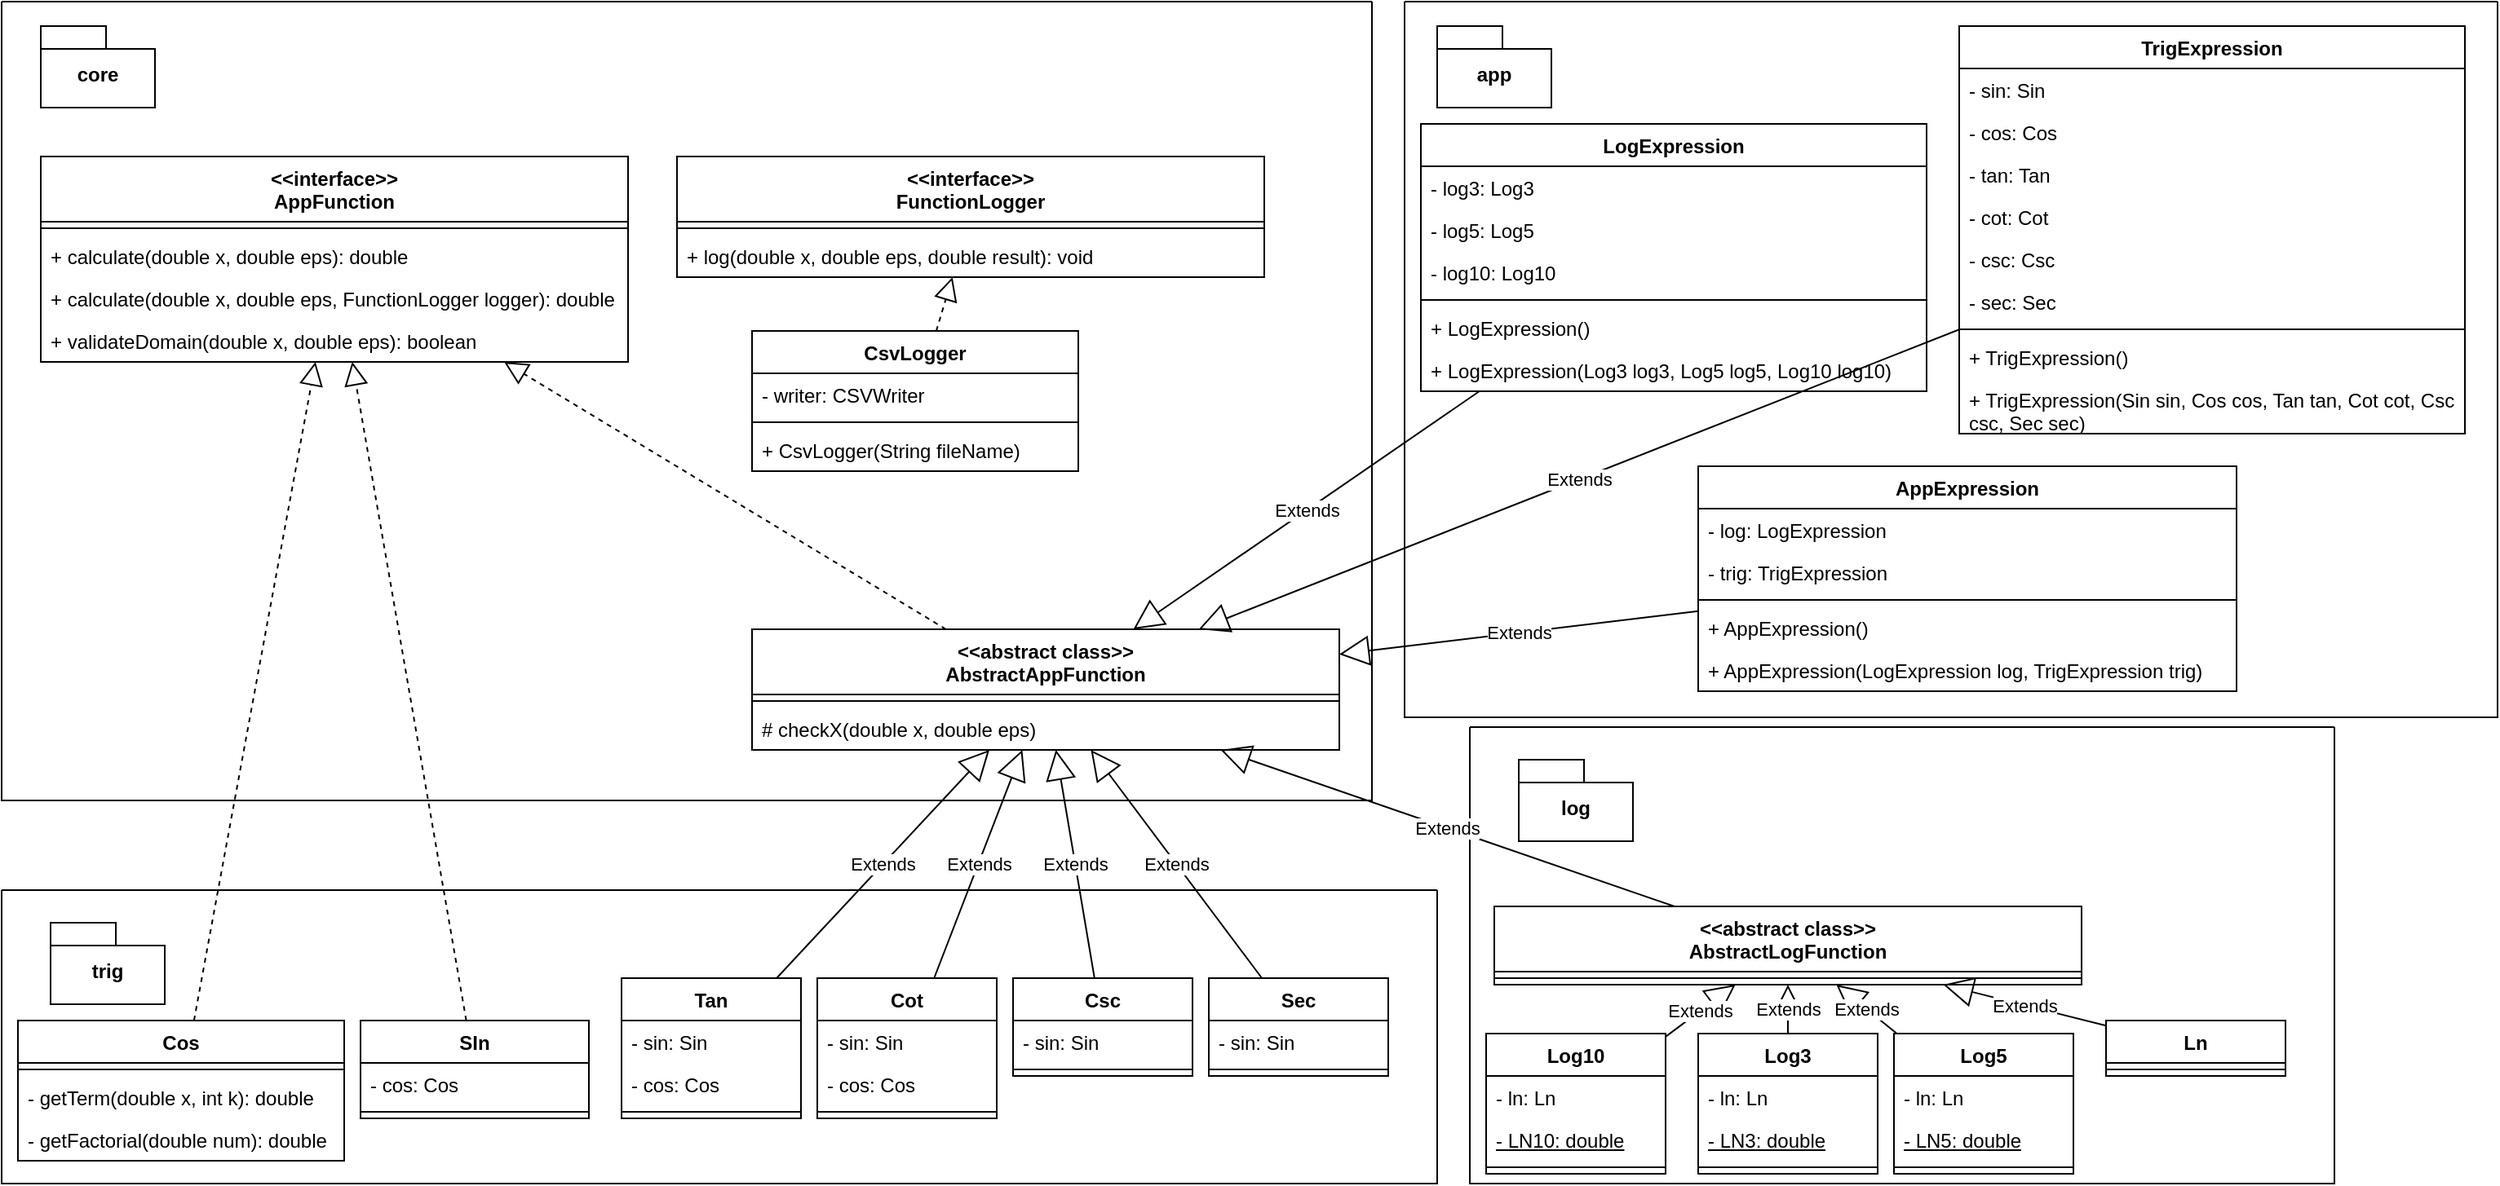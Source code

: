 <mxfile version="22.0.2" type="device">
  <diagram id="C5RBs43oDa-KdzZeNtuy" name="Page-1">
    <mxGraphModel dx="1426" dy="852" grid="1" gridSize="10" guides="1" tooltips="1" connect="1" arrows="1" fold="1" page="1" pageScale="1" pageWidth="827" pageHeight="1169" math="0" shadow="0">
      <root>
        <mxCell id="WIyWlLk6GJQsqaUBKTNV-0" />
        <mxCell id="WIyWlLk6GJQsqaUBKTNV-1" parent="WIyWlLk6GJQsqaUBKTNV-0" />
        <mxCell id="UaoHKooWhHkMl0hKJEV8-1" value="" style="swimlane;startSize=0;" vertex="1" parent="WIyWlLk6GJQsqaUBKTNV-1">
          <mxGeometry y="95" width="840" height="490" as="geometry" />
        </mxCell>
        <mxCell id="UaoHKooWhHkMl0hKJEV8-2" value="&amp;lt;&amp;lt;interface&amp;gt;&amp;gt;&lt;br&gt;AppFunction" style="swimlane;fontStyle=1;align=center;verticalAlign=top;childLayout=stackLayout;horizontal=1;startSize=40;horizontalStack=0;resizeParent=1;resizeParentMax=0;resizeLast=0;collapsible=1;marginBottom=0;whiteSpace=wrap;html=1;" vertex="1" parent="UaoHKooWhHkMl0hKJEV8-1">
          <mxGeometry x="24" y="95" width="360" height="126" as="geometry" />
        </mxCell>
        <mxCell id="UaoHKooWhHkMl0hKJEV8-4" value="" style="line;strokeWidth=1;fillColor=none;align=left;verticalAlign=middle;spacingTop=-1;spacingLeft=3;spacingRight=3;rotatable=0;labelPosition=right;points=[];portConstraint=eastwest;strokeColor=inherit;" vertex="1" parent="UaoHKooWhHkMl0hKJEV8-2">
          <mxGeometry y="40" width="360" height="8" as="geometry" />
        </mxCell>
        <mxCell id="UaoHKooWhHkMl0hKJEV8-5" value="+ calculate(double x, double eps): double" style="text;strokeColor=none;fillColor=none;align=left;verticalAlign=top;spacingLeft=4;spacingRight=4;overflow=hidden;rotatable=0;points=[[0,0.5],[1,0.5]];portConstraint=eastwest;whiteSpace=wrap;html=1;" vertex="1" parent="UaoHKooWhHkMl0hKJEV8-2">
          <mxGeometry y="48" width="360" height="26" as="geometry" />
        </mxCell>
        <mxCell id="UaoHKooWhHkMl0hKJEV8-8" value="+ calculate(double x, double eps, FunctionLogger logger): double" style="text;strokeColor=none;fillColor=none;align=left;verticalAlign=top;spacingLeft=4;spacingRight=4;overflow=hidden;rotatable=0;points=[[0,0.5],[1,0.5]];portConstraint=eastwest;whiteSpace=wrap;html=1;" vertex="1" parent="UaoHKooWhHkMl0hKJEV8-2">
          <mxGeometry y="74" width="360" height="26" as="geometry" />
        </mxCell>
        <mxCell id="UaoHKooWhHkMl0hKJEV8-7" value="+ validateDomain(double x, double eps): boolean" style="text;strokeColor=none;fillColor=none;align=left;verticalAlign=top;spacingLeft=4;spacingRight=4;overflow=hidden;rotatable=0;points=[[0,0.5],[1,0.5]];portConstraint=eastwest;whiteSpace=wrap;html=1;" vertex="1" parent="UaoHKooWhHkMl0hKJEV8-2">
          <mxGeometry y="100" width="360" height="26" as="geometry" />
        </mxCell>
        <mxCell id="UaoHKooWhHkMl0hKJEV8-19" value="&amp;lt;&amp;lt;interface&amp;gt;&amp;gt;&lt;br&gt;FunctionLogger" style="swimlane;fontStyle=1;align=center;verticalAlign=top;childLayout=stackLayout;horizontal=1;startSize=40;horizontalStack=0;resizeParent=1;resizeParentMax=0;resizeLast=0;collapsible=1;marginBottom=0;whiteSpace=wrap;html=1;" vertex="1" parent="UaoHKooWhHkMl0hKJEV8-1">
          <mxGeometry x="414" y="95" width="360" height="74" as="geometry" />
        </mxCell>
        <mxCell id="UaoHKooWhHkMl0hKJEV8-20" value="" style="line;strokeWidth=1;fillColor=none;align=left;verticalAlign=middle;spacingTop=-1;spacingLeft=3;spacingRight=3;rotatable=0;labelPosition=right;points=[];portConstraint=eastwest;strokeColor=inherit;" vertex="1" parent="UaoHKooWhHkMl0hKJEV8-19">
          <mxGeometry y="40" width="360" height="8" as="geometry" />
        </mxCell>
        <mxCell id="UaoHKooWhHkMl0hKJEV8-21" value="+ log(double x, double eps, double result): void" style="text;strokeColor=none;fillColor=none;align=left;verticalAlign=top;spacingLeft=4;spacingRight=4;overflow=hidden;rotatable=0;points=[[0,0.5],[1,0.5]];portConstraint=eastwest;whiteSpace=wrap;html=1;" vertex="1" parent="UaoHKooWhHkMl0hKJEV8-19">
          <mxGeometry y="48" width="360" height="26" as="geometry" />
        </mxCell>
        <mxCell id="UaoHKooWhHkMl0hKJEV8-24" value="CsvLogger" style="swimlane;fontStyle=1;align=center;verticalAlign=top;childLayout=stackLayout;horizontal=1;startSize=26;horizontalStack=0;resizeParent=1;resizeParentMax=0;resizeLast=0;collapsible=1;marginBottom=0;whiteSpace=wrap;html=1;" vertex="1" parent="UaoHKooWhHkMl0hKJEV8-1">
          <mxGeometry x="460" y="202" width="200" height="86" as="geometry" />
        </mxCell>
        <mxCell id="UaoHKooWhHkMl0hKJEV8-25" value="- writer: CSVWriter" style="text;strokeColor=none;fillColor=none;align=left;verticalAlign=top;spacingLeft=4;spacingRight=4;overflow=hidden;rotatable=0;points=[[0,0.5],[1,0.5]];portConstraint=eastwest;whiteSpace=wrap;html=1;" vertex="1" parent="UaoHKooWhHkMl0hKJEV8-24">
          <mxGeometry y="26" width="200" height="26" as="geometry" />
        </mxCell>
        <mxCell id="UaoHKooWhHkMl0hKJEV8-26" value="" style="line;strokeWidth=1;fillColor=none;align=left;verticalAlign=middle;spacingTop=-1;spacingLeft=3;spacingRight=3;rotatable=0;labelPosition=right;points=[];portConstraint=eastwest;strokeColor=inherit;" vertex="1" parent="UaoHKooWhHkMl0hKJEV8-24">
          <mxGeometry y="52" width="200" height="8" as="geometry" />
        </mxCell>
        <mxCell id="UaoHKooWhHkMl0hKJEV8-27" value="+ CsvLogger(String fileName)" style="text;strokeColor=none;fillColor=none;align=left;verticalAlign=top;spacingLeft=4;spacingRight=4;overflow=hidden;rotatable=0;points=[[0,0.5],[1,0.5]];portConstraint=eastwest;whiteSpace=wrap;html=1;" vertex="1" parent="UaoHKooWhHkMl0hKJEV8-24">
          <mxGeometry y="60" width="200" height="26" as="geometry" />
        </mxCell>
        <mxCell id="UaoHKooWhHkMl0hKJEV8-28" value="" style="endArrow=block;dashed=1;endFill=0;endSize=12;html=1;rounded=0;" edge="1" parent="UaoHKooWhHkMl0hKJEV8-1" source="UaoHKooWhHkMl0hKJEV8-24" target="UaoHKooWhHkMl0hKJEV8-19">
          <mxGeometry width="160" relative="1" as="geometry">
            <mxPoint x="320" y="290" as="sourcePoint" />
            <mxPoint x="480" y="290" as="targetPoint" />
          </mxGeometry>
        </mxCell>
        <mxCell id="UaoHKooWhHkMl0hKJEV8-29" value="&amp;lt;&amp;lt;abstract class&amp;gt;&amp;gt;&lt;br&gt;AbstractAppFunction" style="swimlane;fontStyle=1;align=center;verticalAlign=top;childLayout=stackLayout;horizontal=1;startSize=40;horizontalStack=0;resizeParent=1;resizeParentMax=0;resizeLast=0;collapsible=1;marginBottom=0;whiteSpace=wrap;html=1;" vertex="1" parent="UaoHKooWhHkMl0hKJEV8-1">
          <mxGeometry x="460" y="385" width="360" height="74" as="geometry" />
        </mxCell>
        <mxCell id="UaoHKooWhHkMl0hKJEV8-30" value="" style="line;strokeWidth=1;fillColor=none;align=left;verticalAlign=middle;spacingTop=-1;spacingLeft=3;spacingRight=3;rotatable=0;labelPosition=right;points=[];portConstraint=eastwest;strokeColor=inherit;" vertex="1" parent="UaoHKooWhHkMl0hKJEV8-29">
          <mxGeometry y="40" width="360" height="8" as="geometry" />
        </mxCell>
        <mxCell id="UaoHKooWhHkMl0hKJEV8-33" value="# checkX(double x, double eps)" style="text;strokeColor=none;fillColor=none;align=left;verticalAlign=top;spacingLeft=4;spacingRight=4;overflow=hidden;rotatable=0;points=[[0,0.5],[1,0.5]];portConstraint=eastwest;whiteSpace=wrap;html=1;" vertex="1" parent="UaoHKooWhHkMl0hKJEV8-29">
          <mxGeometry y="48" width="360" height="26" as="geometry" />
        </mxCell>
        <mxCell id="UaoHKooWhHkMl0hKJEV8-34" value="" style="endArrow=block;dashed=1;endFill=0;endSize=12;html=1;rounded=0;" edge="1" parent="UaoHKooWhHkMl0hKJEV8-1" source="UaoHKooWhHkMl0hKJEV8-29" target="UaoHKooWhHkMl0hKJEV8-2">
          <mxGeometry width="160" relative="1" as="geometry">
            <mxPoint x="320" y="290" as="sourcePoint" />
            <mxPoint x="480" y="290" as="targetPoint" />
          </mxGeometry>
        </mxCell>
        <mxCell id="UaoHKooWhHkMl0hKJEV8-35" value="core" style="shape=folder;fontStyle=1;spacingTop=10;tabWidth=40;tabHeight=14;tabPosition=left;html=1;whiteSpace=wrap;" vertex="1" parent="UaoHKooWhHkMl0hKJEV8-1">
          <mxGeometry x="24" y="15" width="70" height="50" as="geometry" />
        </mxCell>
        <mxCell id="UaoHKooWhHkMl0hKJEV8-36" value="" style="swimlane;startSize=0;" vertex="1" parent="WIyWlLk6GJQsqaUBKTNV-1">
          <mxGeometry y="640" width="880" height="180" as="geometry" />
        </mxCell>
        <mxCell id="UaoHKooWhHkMl0hKJEV8-37" value="trig" style="shape=folder;fontStyle=1;spacingTop=10;tabWidth=40;tabHeight=14;tabPosition=left;html=1;whiteSpace=wrap;" vertex="1" parent="UaoHKooWhHkMl0hKJEV8-36">
          <mxGeometry x="30" y="20" width="70" height="50" as="geometry" />
        </mxCell>
        <mxCell id="UaoHKooWhHkMl0hKJEV8-38" value="Cos" style="swimlane;fontStyle=1;align=center;verticalAlign=top;childLayout=stackLayout;horizontal=1;startSize=26;horizontalStack=0;resizeParent=1;resizeParentMax=0;resizeLast=0;collapsible=1;marginBottom=0;whiteSpace=wrap;html=1;" vertex="1" parent="UaoHKooWhHkMl0hKJEV8-36">
          <mxGeometry x="10" y="80" width="200" height="86" as="geometry" />
        </mxCell>
        <mxCell id="UaoHKooWhHkMl0hKJEV8-40" value="" style="line;strokeWidth=1;fillColor=none;align=left;verticalAlign=middle;spacingTop=-1;spacingLeft=3;spacingRight=3;rotatable=0;labelPosition=right;points=[];portConstraint=eastwest;strokeColor=inherit;" vertex="1" parent="UaoHKooWhHkMl0hKJEV8-38">
          <mxGeometry y="26" width="200" height="8" as="geometry" />
        </mxCell>
        <mxCell id="UaoHKooWhHkMl0hKJEV8-41" value="- getTerm(double x, int k): double" style="text;strokeColor=none;fillColor=none;align=left;verticalAlign=top;spacingLeft=4;spacingRight=4;overflow=hidden;rotatable=0;points=[[0,0.5],[1,0.5]];portConstraint=eastwest;whiteSpace=wrap;html=1;" vertex="1" parent="UaoHKooWhHkMl0hKJEV8-38">
          <mxGeometry y="34" width="200" height="26" as="geometry" />
        </mxCell>
        <mxCell id="UaoHKooWhHkMl0hKJEV8-42" value="- getFactorial(double num): double" style="text;strokeColor=none;fillColor=none;align=left;verticalAlign=top;spacingLeft=4;spacingRight=4;overflow=hidden;rotatable=0;points=[[0,0.5],[1,0.5]];portConstraint=eastwest;whiteSpace=wrap;html=1;" vertex="1" parent="UaoHKooWhHkMl0hKJEV8-38">
          <mxGeometry y="60" width="200" height="26" as="geometry" />
        </mxCell>
        <mxCell id="UaoHKooWhHkMl0hKJEV8-44" value="SIn" style="swimlane;fontStyle=1;align=center;verticalAlign=top;childLayout=stackLayout;horizontal=1;startSize=26;horizontalStack=0;resizeParent=1;resizeParentMax=0;resizeLast=0;collapsible=1;marginBottom=0;whiteSpace=wrap;html=1;" vertex="1" parent="UaoHKooWhHkMl0hKJEV8-36">
          <mxGeometry x="220" y="80" width="140" height="60" as="geometry" />
        </mxCell>
        <mxCell id="UaoHKooWhHkMl0hKJEV8-48" value="- cos: Cos" style="text;strokeColor=none;fillColor=none;align=left;verticalAlign=top;spacingLeft=4;spacingRight=4;overflow=hidden;rotatable=0;points=[[0,0.5],[1,0.5]];portConstraint=eastwest;whiteSpace=wrap;html=1;" vertex="1" parent="UaoHKooWhHkMl0hKJEV8-44">
          <mxGeometry y="26" width="140" height="26" as="geometry" />
        </mxCell>
        <mxCell id="UaoHKooWhHkMl0hKJEV8-45" value="" style="line;strokeWidth=1;fillColor=none;align=left;verticalAlign=middle;spacingTop=-1;spacingLeft=3;spacingRight=3;rotatable=0;labelPosition=right;points=[];portConstraint=eastwest;strokeColor=inherit;" vertex="1" parent="UaoHKooWhHkMl0hKJEV8-44">
          <mxGeometry y="52" width="140" height="8" as="geometry" />
        </mxCell>
        <mxCell id="UaoHKooWhHkMl0hKJEV8-50" value="Tan" style="swimlane;fontStyle=1;align=center;verticalAlign=top;childLayout=stackLayout;horizontal=1;startSize=26;horizontalStack=0;resizeParent=1;resizeParentMax=0;resizeLast=0;collapsible=1;marginBottom=0;whiteSpace=wrap;html=1;" vertex="1" parent="UaoHKooWhHkMl0hKJEV8-36">
          <mxGeometry x="380" y="54" width="110" height="86" as="geometry" />
        </mxCell>
        <mxCell id="UaoHKooWhHkMl0hKJEV8-51" value="- sin: Sin" style="text;strokeColor=none;fillColor=none;align=left;verticalAlign=top;spacingLeft=4;spacingRight=4;overflow=hidden;rotatable=0;points=[[0,0.5],[1,0.5]];portConstraint=eastwest;whiteSpace=wrap;html=1;" vertex="1" parent="UaoHKooWhHkMl0hKJEV8-50">
          <mxGeometry y="26" width="110" height="26" as="geometry" />
        </mxCell>
        <mxCell id="UaoHKooWhHkMl0hKJEV8-54" value="- cos: Cos" style="text;strokeColor=none;fillColor=none;align=left;verticalAlign=top;spacingLeft=4;spacingRight=4;overflow=hidden;rotatable=0;points=[[0,0.5],[1,0.5]];portConstraint=eastwest;whiteSpace=wrap;html=1;" vertex="1" parent="UaoHKooWhHkMl0hKJEV8-50">
          <mxGeometry y="52" width="110" height="26" as="geometry" />
        </mxCell>
        <mxCell id="UaoHKooWhHkMl0hKJEV8-52" value="" style="line;strokeWidth=1;fillColor=none;align=left;verticalAlign=middle;spacingTop=-1;spacingLeft=3;spacingRight=3;rotatable=0;labelPosition=right;points=[];portConstraint=eastwest;strokeColor=inherit;" vertex="1" parent="UaoHKooWhHkMl0hKJEV8-50">
          <mxGeometry y="78" width="110" height="8" as="geometry" />
        </mxCell>
        <mxCell id="UaoHKooWhHkMl0hKJEV8-60" value="Cot" style="swimlane;fontStyle=1;align=center;verticalAlign=top;childLayout=stackLayout;horizontal=1;startSize=26;horizontalStack=0;resizeParent=1;resizeParentMax=0;resizeLast=0;collapsible=1;marginBottom=0;whiteSpace=wrap;html=1;" vertex="1" parent="UaoHKooWhHkMl0hKJEV8-36">
          <mxGeometry x="500" y="54" width="110" height="86" as="geometry" />
        </mxCell>
        <mxCell id="UaoHKooWhHkMl0hKJEV8-61" value="- sin: Sin" style="text;strokeColor=none;fillColor=none;align=left;verticalAlign=top;spacingLeft=4;spacingRight=4;overflow=hidden;rotatable=0;points=[[0,0.5],[1,0.5]];portConstraint=eastwest;whiteSpace=wrap;html=1;" vertex="1" parent="UaoHKooWhHkMl0hKJEV8-60">
          <mxGeometry y="26" width="110" height="26" as="geometry" />
        </mxCell>
        <mxCell id="UaoHKooWhHkMl0hKJEV8-62" value="- cos: Cos" style="text;strokeColor=none;fillColor=none;align=left;verticalAlign=top;spacingLeft=4;spacingRight=4;overflow=hidden;rotatable=0;points=[[0,0.5],[1,0.5]];portConstraint=eastwest;whiteSpace=wrap;html=1;" vertex="1" parent="UaoHKooWhHkMl0hKJEV8-60">
          <mxGeometry y="52" width="110" height="26" as="geometry" />
        </mxCell>
        <mxCell id="UaoHKooWhHkMl0hKJEV8-63" value="" style="line;strokeWidth=1;fillColor=none;align=left;verticalAlign=middle;spacingTop=-1;spacingLeft=3;spacingRight=3;rotatable=0;labelPosition=right;points=[];portConstraint=eastwest;strokeColor=inherit;" vertex="1" parent="UaoHKooWhHkMl0hKJEV8-60">
          <mxGeometry y="78" width="110" height="8" as="geometry" />
        </mxCell>
        <mxCell id="UaoHKooWhHkMl0hKJEV8-66" value="Csc" style="swimlane;fontStyle=1;align=center;verticalAlign=top;childLayout=stackLayout;horizontal=1;startSize=26;horizontalStack=0;resizeParent=1;resizeParentMax=0;resizeLast=0;collapsible=1;marginBottom=0;whiteSpace=wrap;html=1;" vertex="1" parent="UaoHKooWhHkMl0hKJEV8-36">
          <mxGeometry x="620" y="54" width="110" height="60" as="geometry" />
        </mxCell>
        <mxCell id="UaoHKooWhHkMl0hKJEV8-67" value="- sin: Sin" style="text;strokeColor=none;fillColor=none;align=left;verticalAlign=top;spacingLeft=4;spacingRight=4;overflow=hidden;rotatable=0;points=[[0,0.5],[1,0.5]];portConstraint=eastwest;whiteSpace=wrap;html=1;" vertex="1" parent="UaoHKooWhHkMl0hKJEV8-66">
          <mxGeometry y="26" width="110" height="26" as="geometry" />
        </mxCell>
        <mxCell id="UaoHKooWhHkMl0hKJEV8-69" value="" style="line;strokeWidth=1;fillColor=none;align=left;verticalAlign=middle;spacingTop=-1;spacingLeft=3;spacingRight=3;rotatable=0;labelPosition=right;points=[];portConstraint=eastwest;strokeColor=inherit;" vertex="1" parent="UaoHKooWhHkMl0hKJEV8-66">
          <mxGeometry y="52" width="110" height="8" as="geometry" />
        </mxCell>
        <mxCell id="UaoHKooWhHkMl0hKJEV8-70" value="Sec" style="swimlane;fontStyle=1;align=center;verticalAlign=top;childLayout=stackLayout;horizontal=1;startSize=26;horizontalStack=0;resizeParent=1;resizeParentMax=0;resizeLast=0;collapsible=1;marginBottom=0;whiteSpace=wrap;html=1;" vertex="1" parent="UaoHKooWhHkMl0hKJEV8-36">
          <mxGeometry x="740" y="54" width="110" height="60" as="geometry" />
        </mxCell>
        <mxCell id="UaoHKooWhHkMl0hKJEV8-71" value="- sin: Sin" style="text;strokeColor=none;fillColor=none;align=left;verticalAlign=top;spacingLeft=4;spacingRight=4;overflow=hidden;rotatable=0;points=[[0,0.5],[1,0.5]];portConstraint=eastwest;whiteSpace=wrap;html=1;" vertex="1" parent="UaoHKooWhHkMl0hKJEV8-70">
          <mxGeometry y="26" width="110" height="26" as="geometry" />
        </mxCell>
        <mxCell id="UaoHKooWhHkMl0hKJEV8-72" value="" style="line;strokeWidth=1;fillColor=none;align=left;verticalAlign=middle;spacingTop=-1;spacingLeft=3;spacingRight=3;rotatable=0;labelPosition=right;points=[];portConstraint=eastwest;strokeColor=inherit;" vertex="1" parent="UaoHKooWhHkMl0hKJEV8-70">
          <mxGeometry y="52" width="110" height="8" as="geometry" />
        </mxCell>
        <mxCell id="UaoHKooWhHkMl0hKJEV8-43" value="" style="endArrow=block;dashed=1;endFill=0;endSize=12;html=1;rounded=0;" edge="1" parent="WIyWlLk6GJQsqaUBKTNV-1" source="UaoHKooWhHkMl0hKJEV8-38" target="UaoHKooWhHkMl0hKJEV8-2">
          <mxGeometry width="160" relative="1" as="geometry">
            <mxPoint x="310" y="560" as="sourcePoint" />
            <mxPoint x="470" y="560" as="targetPoint" />
          </mxGeometry>
        </mxCell>
        <mxCell id="UaoHKooWhHkMl0hKJEV8-49" value="" style="endArrow=block;dashed=1;endFill=0;endSize=12;html=1;rounded=0;" edge="1" parent="WIyWlLk6GJQsqaUBKTNV-1" source="UaoHKooWhHkMl0hKJEV8-44" target="UaoHKooWhHkMl0hKJEV8-2">
          <mxGeometry width="160" relative="1" as="geometry">
            <mxPoint x="214" y="730" as="sourcePoint" />
            <mxPoint x="214" y="326" as="targetPoint" />
          </mxGeometry>
        </mxCell>
        <mxCell id="UaoHKooWhHkMl0hKJEV8-55" value="Extends" style="endArrow=block;endSize=16;endFill=0;html=1;rounded=0;" edge="1" parent="WIyWlLk6GJQsqaUBKTNV-1" source="UaoHKooWhHkMl0hKJEV8-50" target="UaoHKooWhHkMl0hKJEV8-29">
          <mxGeometry width="160" relative="1" as="geometry">
            <mxPoint x="310" y="560" as="sourcePoint" />
            <mxPoint x="470" y="560" as="targetPoint" />
          </mxGeometry>
        </mxCell>
        <mxCell id="UaoHKooWhHkMl0hKJEV8-64" value="Extends" style="endArrow=block;endSize=16;endFill=0;html=1;rounded=0;" edge="1" parent="WIyWlLk6GJQsqaUBKTNV-1" source="UaoHKooWhHkMl0hKJEV8-60" target="UaoHKooWhHkMl0hKJEV8-29">
          <mxGeometry width="160" relative="1" as="geometry">
            <mxPoint x="473" y="704" as="sourcePoint" />
            <mxPoint x="579" y="544" as="targetPoint" />
          </mxGeometry>
        </mxCell>
        <mxCell id="UaoHKooWhHkMl0hKJEV8-73" value="Extends" style="endArrow=block;endSize=16;endFill=0;html=1;rounded=0;" edge="1" parent="WIyWlLk6GJQsqaUBKTNV-1" source="UaoHKooWhHkMl0hKJEV8-66" target="UaoHKooWhHkMl0hKJEV8-29">
          <mxGeometry width="160" relative="1" as="geometry">
            <mxPoint x="572" y="704" as="sourcePoint" />
            <mxPoint x="598" y="544" as="targetPoint" />
          </mxGeometry>
        </mxCell>
        <mxCell id="UaoHKooWhHkMl0hKJEV8-74" value="Extends" style="endArrow=block;endSize=16;endFill=0;html=1;rounded=0;" edge="1" parent="WIyWlLk6GJQsqaUBKTNV-1" source="UaoHKooWhHkMl0hKJEV8-70" target="UaoHKooWhHkMl0hKJEV8-29">
          <mxGeometry width="160" relative="1" as="geometry">
            <mxPoint x="582" y="714" as="sourcePoint" />
            <mxPoint x="608" y="554" as="targetPoint" />
          </mxGeometry>
        </mxCell>
        <mxCell id="UaoHKooWhHkMl0hKJEV8-75" value="" style="swimlane;startSize=0;" vertex="1" parent="WIyWlLk6GJQsqaUBKTNV-1">
          <mxGeometry x="900" y="540" width="530" height="280" as="geometry" />
        </mxCell>
        <mxCell id="UaoHKooWhHkMl0hKJEV8-76" value="log" style="shape=folder;fontStyle=1;spacingTop=10;tabWidth=40;tabHeight=14;tabPosition=left;html=1;whiteSpace=wrap;" vertex="1" parent="UaoHKooWhHkMl0hKJEV8-75">
          <mxGeometry x="30" y="20" width="70" height="50" as="geometry" />
        </mxCell>
        <mxCell id="UaoHKooWhHkMl0hKJEV8-77" value="&amp;lt;&amp;lt;abstract class&amp;gt;&amp;gt;&lt;br&gt;AbstractLogFunction" style="swimlane;fontStyle=1;align=center;verticalAlign=top;childLayout=stackLayout;horizontal=1;startSize=40;horizontalStack=0;resizeParent=1;resizeParentMax=0;resizeLast=0;collapsible=1;marginBottom=0;whiteSpace=wrap;html=1;" vertex="1" parent="UaoHKooWhHkMl0hKJEV8-75">
          <mxGeometry x="15" y="110" width="360" height="48" as="geometry" />
        </mxCell>
        <mxCell id="UaoHKooWhHkMl0hKJEV8-78" value="" style="line;strokeWidth=1;fillColor=none;align=left;verticalAlign=middle;spacingTop=-1;spacingLeft=3;spacingRight=3;rotatable=0;labelPosition=right;points=[];portConstraint=eastwest;strokeColor=inherit;" vertex="1" parent="UaoHKooWhHkMl0hKJEV8-77">
          <mxGeometry y="40" width="360" height="8" as="geometry" />
        </mxCell>
        <mxCell id="UaoHKooWhHkMl0hKJEV8-81" value="Ln" style="swimlane;fontStyle=1;align=center;verticalAlign=top;childLayout=stackLayout;horizontal=1;startSize=26;horizontalStack=0;resizeParent=1;resizeParentMax=0;resizeLast=0;collapsible=1;marginBottom=0;whiteSpace=wrap;html=1;" vertex="1" parent="UaoHKooWhHkMl0hKJEV8-75">
          <mxGeometry x="390" y="180" width="110" height="34" as="geometry" />
        </mxCell>
        <mxCell id="UaoHKooWhHkMl0hKJEV8-83" value="" style="line;strokeWidth=1;fillColor=none;align=left;verticalAlign=middle;spacingTop=-1;spacingLeft=3;spacingRight=3;rotatable=0;labelPosition=right;points=[];portConstraint=eastwest;strokeColor=inherit;" vertex="1" parent="UaoHKooWhHkMl0hKJEV8-81">
          <mxGeometry y="26" width="110" height="8" as="geometry" />
        </mxCell>
        <mxCell id="UaoHKooWhHkMl0hKJEV8-84" value="Extends" style="endArrow=block;endSize=16;endFill=0;html=1;rounded=0;" edge="1" parent="UaoHKooWhHkMl0hKJEV8-75" source="UaoHKooWhHkMl0hKJEV8-81" target="UaoHKooWhHkMl0hKJEV8-77">
          <mxGeometry width="160" relative="1" as="geometry">
            <mxPoint x="30" y="108" as="sourcePoint" />
            <mxPoint x="-126" y="103" as="targetPoint" />
          </mxGeometry>
        </mxCell>
        <mxCell id="UaoHKooWhHkMl0hKJEV8-85" value="Log10" style="swimlane;fontStyle=1;align=center;verticalAlign=top;childLayout=stackLayout;horizontal=1;startSize=26;horizontalStack=0;resizeParent=1;resizeParentMax=0;resizeLast=0;collapsible=1;marginBottom=0;whiteSpace=wrap;html=1;" vertex="1" parent="UaoHKooWhHkMl0hKJEV8-75">
          <mxGeometry x="10" y="188" width="110" height="86" as="geometry" />
        </mxCell>
        <mxCell id="UaoHKooWhHkMl0hKJEV8-87" value="- ln: Ln" style="text;strokeColor=none;fillColor=none;align=left;verticalAlign=top;spacingLeft=4;spacingRight=4;overflow=hidden;rotatable=0;points=[[0,0.5],[1,0.5]];portConstraint=eastwest;whiteSpace=wrap;html=1;" vertex="1" parent="UaoHKooWhHkMl0hKJEV8-85">
          <mxGeometry y="26" width="110" height="26" as="geometry" />
        </mxCell>
        <mxCell id="UaoHKooWhHkMl0hKJEV8-88" value="&lt;u&gt;- LN10: double&lt;/u&gt;" style="text;strokeColor=none;fillColor=none;align=left;verticalAlign=top;spacingLeft=4;spacingRight=4;overflow=hidden;rotatable=0;points=[[0,0.5],[1,0.5]];portConstraint=eastwest;whiteSpace=wrap;html=1;" vertex="1" parent="UaoHKooWhHkMl0hKJEV8-85">
          <mxGeometry y="52" width="110" height="26" as="geometry" />
        </mxCell>
        <mxCell id="UaoHKooWhHkMl0hKJEV8-86" value="" style="line;strokeWidth=1;fillColor=none;align=left;verticalAlign=middle;spacingTop=-1;spacingLeft=3;spacingRight=3;rotatable=0;labelPosition=right;points=[];portConstraint=eastwest;strokeColor=inherit;" vertex="1" parent="UaoHKooWhHkMl0hKJEV8-85">
          <mxGeometry y="78" width="110" height="8" as="geometry" />
        </mxCell>
        <mxCell id="UaoHKooWhHkMl0hKJEV8-89" value="Extends" style="endArrow=block;endSize=16;endFill=0;html=1;rounded=0;" edge="1" parent="UaoHKooWhHkMl0hKJEV8-75" source="UaoHKooWhHkMl0hKJEV8-85" target="UaoHKooWhHkMl0hKJEV8-77">
          <mxGeometry width="160" relative="1" as="geometry">
            <mxPoint x="106" y="198" as="sourcePoint" />
            <mxPoint x="180" y="138" as="targetPoint" />
          </mxGeometry>
        </mxCell>
        <mxCell id="UaoHKooWhHkMl0hKJEV8-90" value="Log3" style="swimlane;fontStyle=1;align=center;verticalAlign=top;childLayout=stackLayout;horizontal=1;startSize=26;horizontalStack=0;resizeParent=1;resizeParentMax=0;resizeLast=0;collapsible=1;marginBottom=0;whiteSpace=wrap;html=1;" vertex="1" parent="UaoHKooWhHkMl0hKJEV8-75">
          <mxGeometry x="140" y="188" width="110" height="86" as="geometry" />
        </mxCell>
        <mxCell id="UaoHKooWhHkMl0hKJEV8-91" value="- ln: Ln" style="text;strokeColor=none;fillColor=none;align=left;verticalAlign=top;spacingLeft=4;spacingRight=4;overflow=hidden;rotatable=0;points=[[0,0.5],[1,0.5]];portConstraint=eastwest;whiteSpace=wrap;html=1;" vertex="1" parent="UaoHKooWhHkMl0hKJEV8-90">
          <mxGeometry y="26" width="110" height="26" as="geometry" />
        </mxCell>
        <mxCell id="UaoHKooWhHkMl0hKJEV8-92" value="&lt;u&gt;- LN3: double&lt;/u&gt;" style="text;strokeColor=none;fillColor=none;align=left;verticalAlign=top;spacingLeft=4;spacingRight=4;overflow=hidden;rotatable=0;points=[[0,0.5],[1,0.5]];portConstraint=eastwest;whiteSpace=wrap;html=1;" vertex="1" parent="UaoHKooWhHkMl0hKJEV8-90">
          <mxGeometry y="52" width="110" height="26" as="geometry" />
        </mxCell>
        <mxCell id="UaoHKooWhHkMl0hKJEV8-93" value="" style="line;strokeWidth=1;fillColor=none;align=left;verticalAlign=middle;spacingTop=-1;spacingLeft=3;spacingRight=3;rotatable=0;labelPosition=right;points=[];portConstraint=eastwest;strokeColor=inherit;" vertex="1" parent="UaoHKooWhHkMl0hKJEV8-90">
          <mxGeometry y="78" width="110" height="8" as="geometry" />
        </mxCell>
        <mxCell id="UaoHKooWhHkMl0hKJEV8-94" value="Extends" style="endArrow=block;endSize=16;endFill=0;html=1;rounded=0;" edge="1" parent="UaoHKooWhHkMl0hKJEV8-75" source="UaoHKooWhHkMl0hKJEV8-90" target="UaoHKooWhHkMl0hKJEV8-77">
          <mxGeometry width="160" relative="1" as="geometry">
            <mxPoint x="236" y="198" as="sourcePoint" />
            <mxPoint x="333" y="128" as="targetPoint" />
          </mxGeometry>
        </mxCell>
        <mxCell id="UaoHKooWhHkMl0hKJEV8-95" value="Log5" style="swimlane;fontStyle=1;align=center;verticalAlign=top;childLayout=stackLayout;horizontal=1;startSize=26;horizontalStack=0;resizeParent=1;resizeParentMax=0;resizeLast=0;collapsible=1;marginBottom=0;whiteSpace=wrap;html=1;" vertex="1" parent="UaoHKooWhHkMl0hKJEV8-75">
          <mxGeometry x="260" y="188" width="110" height="86" as="geometry" />
        </mxCell>
        <mxCell id="UaoHKooWhHkMl0hKJEV8-96" value="- ln: Ln" style="text;strokeColor=none;fillColor=none;align=left;verticalAlign=top;spacingLeft=4;spacingRight=4;overflow=hidden;rotatable=0;points=[[0,0.5],[1,0.5]];portConstraint=eastwest;whiteSpace=wrap;html=1;" vertex="1" parent="UaoHKooWhHkMl0hKJEV8-95">
          <mxGeometry y="26" width="110" height="26" as="geometry" />
        </mxCell>
        <mxCell id="UaoHKooWhHkMl0hKJEV8-97" value="&lt;u&gt;- LN5: double&lt;/u&gt;" style="text;strokeColor=none;fillColor=none;align=left;verticalAlign=top;spacingLeft=4;spacingRight=4;overflow=hidden;rotatable=0;points=[[0,0.5],[1,0.5]];portConstraint=eastwest;whiteSpace=wrap;html=1;" vertex="1" parent="UaoHKooWhHkMl0hKJEV8-95">
          <mxGeometry y="52" width="110" height="26" as="geometry" />
        </mxCell>
        <mxCell id="UaoHKooWhHkMl0hKJEV8-98" value="" style="line;strokeWidth=1;fillColor=none;align=left;verticalAlign=middle;spacingTop=-1;spacingLeft=3;spacingRight=3;rotatable=0;labelPosition=right;points=[];portConstraint=eastwest;strokeColor=inherit;" vertex="1" parent="UaoHKooWhHkMl0hKJEV8-95">
          <mxGeometry y="78" width="110" height="8" as="geometry" />
        </mxCell>
        <mxCell id="UaoHKooWhHkMl0hKJEV8-99" value="Extends" style="endArrow=block;endSize=16;endFill=0;html=1;rounded=0;" edge="1" parent="UaoHKooWhHkMl0hKJEV8-75" source="UaoHKooWhHkMl0hKJEV8-95" target="UaoHKooWhHkMl0hKJEV8-77">
          <mxGeometry width="160" relative="1" as="geometry">
            <mxPoint x="356" y="198" as="sourcePoint" />
            <mxPoint x="453" y="128" as="targetPoint" />
          </mxGeometry>
        </mxCell>
        <mxCell id="UaoHKooWhHkMl0hKJEV8-80" value="Extends" style="endArrow=block;endSize=16;endFill=0;html=1;rounded=0;" edge="1" parent="WIyWlLk6GJQsqaUBKTNV-1" source="UaoHKooWhHkMl0hKJEV8-77" target="UaoHKooWhHkMl0hKJEV8-29">
          <mxGeometry width="160" relative="1" as="geometry">
            <mxPoint x="778" y="704" as="sourcePoint" />
            <mxPoint x="637" y="544" as="targetPoint" />
          </mxGeometry>
        </mxCell>
        <mxCell id="UaoHKooWhHkMl0hKJEV8-100" value="" style="swimlane;startSize=0;" vertex="1" parent="WIyWlLk6GJQsqaUBKTNV-1">
          <mxGeometry x="860" y="95" width="670" height="439" as="geometry" />
        </mxCell>
        <mxCell id="UaoHKooWhHkMl0hKJEV8-106" value="app" style="shape=folder;fontStyle=1;spacingTop=10;tabWidth=40;tabHeight=14;tabPosition=left;html=1;whiteSpace=wrap;" vertex="1" parent="UaoHKooWhHkMl0hKJEV8-100">
          <mxGeometry x="20" y="15" width="70" height="50" as="geometry" />
        </mxCell>
        <mxCell id="UaoHKooWhHkMl0hKJEV8-107" value="LogExpression" style="swimlane;fontStyle=1;align=center;verticalAlign=top;childLayout=stackLayout;horizontal=1;startSize=26;horizontalStack=0;resizeParent=1;resizeParentMax=0;resizeLast=0;collapsible=1;marginBottom=0;whiteSpace=wrap;html=1;" vertex="1" parent="UaoHKooWhHkMl0hKJEV8-100">
          <mxGeometry x="10" y="75" width="310" height="164" as="geometry" />
        </mxCell>
        <mxCell id="UaoHKooWhHkMl0hKJEV8-108" value="- log3: Log3" style="text;strokeColor=none;fillColor=none;align=left;verticalAlign=top;spacingLeft=4;spacingRight=4;overflow=hidden;rotatable=0;points=[[0,0.5],[1,0.5]];portConstraint=eastwest;whiteSpace=wrap;html=1;" vertex="1" parent="UaoHKooWhHkMl0hKJEV8-107">
          <mxGeometry y="26" width="310" height="26" as="geometry" />
        </mxCell>
        <mxCell id="UaoHKooWhHkMl0hKJEV8-111" value="- log5: Log5" style="text;strokeColor=none;fillColor=none;align=left;verticalAlign=top;spacingLeft=4;spacingRight=4;overflow=hidden;rotatable=0;points=[[0,0.5],[1,0.5]];portConstraint=eastwest;whiteSpace=wrap;html=1;" vertex="1" parent="UaoHKooWhHkMl0hKJEV8-107">
          <mxGeometry y="52" width="310" height="26" as="geometry" />
        </mxCell>
        <mxCell id="UaoHKooWhHkMl0hKJEV8-112" value="- log10: Log10" style="text;strokeColor=none;fillColor=none;align=left;verticalAlign=top;spacingLeft=4;spacingRight=4;overflow=hidden;rotatable=0;points=[[0,0.5],[1,0.5]];portConstraint=eastwest;whiteSpace=wrap;html=1;" vertex="1" parent="UaoHKooWhHkMl0hKJEV8-107">
          <mxGeometry y="78" width="310" height="26" as="geometry" />
        </mxCell>
        <mxCell id="UaoHKooWhHkMl0hKJEV8-109" value="" style="line;strokeWidth=1;fillColor=none;align=left;verticalAlign=middle;spacingTop=-1;spacingLeft=3;spacingRight=3;rotatable=0;labelPosition=right;points=[];portConstraint=eastwest;strokeColor=inherit;" vertex="1" parent="UaoHKooWhHkMl0hKJEV8-107">
          <mxGeometry y="104" width="310" height="8" as="geometry" />
        </mxCell>
        <mxCell id="UaoHKooWhHkMl0hKJEV8-110" value="+ LogExpression()" style="text;strokeColor=none;fillColor=none;align=left;verticalAlign=top;spacingLeft=4;spacingRight=4;overflow=hidden;rotatable=0;points=[[0,0.5],[1,0.5]];portConstraint=eastwest;whiteSpace=wrap;html=1;" vertex="1" parent="UaoHKooWhHkMl0hKJEV8-107">
          <mxGeometry y="112" width="310" height="26" as="geometry" />
        </mxCell>
        <mxCell id="UaoHKooWhHkMl0hKJEV8-113" value="+ LogExpression(Log3 log3, Log5 log5, Log10 log10)" style="text;strokeColor=none;fillColor=none;align=left;verticalAlign=top;spacingLeft=4;spacingRight=4;overflow=hidden;rotatable=0;points=[[0,0.5],[1,0.5]];portConstraint=eastwest;whiteSpace=wrap;html=1;" vertex="1" parent="UaoHKooWhHkMl0hKJEV8-107">
          <mxGeometry y="138" width="310" height="26" as="geometry" />
        </mxCell>
        <mxCell id="UaoHKooWhHkMl0hKJEV8-115" value="TrigExpression" style="swimlane;fontStyle=1;align=center;verticalAlign=top;childLayout=stackLayout;horizontal=1;startSize=26;horizontalStack=0;resizeParent=1;resizeParentMax=0;resizeLast=0;collapsible=1;marginBottom=0;whiteSpace=wrap;html=1;" vertex="1" parent="UaoHKooWhHkMl0hKJEV8-100">
          <mxGeometry x="340" y="15" width="310" height="250" as="geometry" />
        </mxCell>
        <mxCell id="UaoHKooWhHkMl0hKJEV8-116" value="- sin: Sin" style="text;strokeColor=none;fillColor=none;align=left;verticalAlign=top;spacingLeft=4;spacingRight=4;overflow=hidden;rotatable=0;points=[[0,0.5],[1,0.5]];portConstraint=eastwest;whiteSpace=wrap;html=1;" vertex="1" parent="UaoHKooWhHkMl0hKJEV8-115">
          <mxGeometry y="26" width="310" height="26" as="geometry" />
        </mxCell>
        <mxCell id="UaoHKooWhHkMl0hKJEV8-117" value="- cos: Cos" style="text;strokeColor=none;fillColor=none;align=left;verticalAlign=top;spacingLeft=4;spacingRight=4;overflow=hidden;rotatable=0;points=[[0,0.5],[1,0.5]];portConstraint=eastwest;whiteSpace=wrap;html=1;" vertex="1" parent="UaoHKooWhHkMl0hKJEV8-115">
          <mxGeometry y="52" width="310" height="26" as="geometry" />
        </mxCell>
        <mxCell id="UaoHKooWhHkMl0hKJEV8-118" value="- tan: Tan" style="text;strokeColor=none;fillColor=none;align=left;verticalAlign=top;spacingLeft=4;spacingRight=4;overflow=hidden;rotatable=0;points=[[0,0.5],[1,0.5]];portConstraint=eastwest;whiteSpace=wrap;html=1;" vertex="1" parent="UaoHKooWhHkMl0hKJEV8-115">
          <mxGeometry y="78" width="310" height="26" as="geometry" />
        </mxCell>
        <mxCell id="UaoHKooWhHkMl0hKJEV8-122" value="- cot: Cot" style="text;strokeColor=none;fillColor=none;align=left;verticalAlign=top;spacingLeft=4;spacingRight=4;overflow=hidden;rotatable=0;points=[[0,0.5],[1,0.5]];portConstraint=eastwest;whiteSpace=wrap;html=1;" vertex="1" parent="UaoHKooWhHkMl0hKJEV8-115">
          <mxGeometry y="104" width="310" height="26" as="geometry" />
        </mxCell>
        <mxCell id="UaoHKooWhHkMl0hKJEV8-123" value="- csc: Csc" style="text;strokeColor=none;fillColor=none;align=left;verticalAlign=top;spacingLeft=4;spacingRight=4;overflow=hidden;rotatable=0;points=[[0,0.5],[1,0.5]];portConstraint=eastwest;whiteSpace=wrap;html=1;" vertex="1" parent="UaoHKooWhHkMl0hKJEV8-115">
          <mxGeometry y="130" width="310" height="26" as="geometry" />
        </mxCell>
        <mxCell id="UaoHKooWhHkMl0hKJEV8-124" value="- sec: Sec" style="text;strokeColor=none;fillColor=none;align=left;verticalAlign=top;spacingLeft=4;spacingRight=4;overflow=hidden;rotatable=0;points=[[0,0.5],[1,0.5]];portConstraint=eastwest;whiteSpace=wrap;html=1;" vertex="1" parent="UaoHKooWhHkMl0hKJEV8-115">
          <mxGeometry y="156" width="310" height="26" as="geometry" />
        </mxCell>
        <mxCell id="UaoHKooWhHkMl0hKJEV8-119" value="" style="line;strokeWidth=1;fillColor=none;align=left;verticalAlign=middle;spacingTop=-1;spacingLeft=3;spacingRight=3;rotatable=0;labelPosition=right;points=[];portConstraint=eastwest;strokeColor=inherit;" vertex="1" parent="UaoHKooWhHkMl0hKJEV8-115">
          <mxGeometry y="182" width="310" height="8" as="geometry" />
        </mxCell>
        <mxCell id="UaoHKooWhHkMl0hKJEV8-120" value="+ TrigExpression()" style="text;strokeColor=none;fillColor=none;align=left;verticalAlign=top;spacingLeft=4;spacingRight=4;overflow=hidden;rotatable=0;points=[[0,0.5],[1,0.5]];portConstraint=eastwest;whiteSpace=wrap;html=1;" vertex="1" parent="UaoHKooWhHkMl0hKJEV8-115">
          <mxGeometry y="190" width="310" height="26" as="geometry" />
        </mxCell>
        <mxCell id="UaoHKooWhHkMl0hKJEV8-121" value="+ TrigExpression(Sin sin, Cos cos, Tan tan, Cot cot, Csc csc, Sec sec)" style="text;strokeColor=none;fillColor=none;align=left;verticalAlign=top;spacingLeft=4;spacingRight=4;overflow=hidden;rotatable=0;points=[[0,0.5],[1,0.5]];portConstraint=eastwest;whiteSpace=wrap;html=1;" vertex="1" parent="UaoHKooWhHkMl0hKJEV8-115">
          <mxGeometry y="216" width="310" height="34" as="geometry" />
        </mxCell>
        <mxCell id="UaoHKooWhHkMl0hKJEV8-126" value="AppExpression" style="swimlane;fontStyle=1;align=center;verticalAlign=top;childLayout=stackLayout;horizontal=1;startSize=26;horizontalStack=0;resizeParent=1;resizeParentMax=0;resizeLast=0;collapsible=1;marginBottom=0;whiteSpace=wrap;html=1;" vertex="1" parent="UaoHKooWhHkMl0hKJEV8-100">
          <mxGeometry x="180" y="285" width="330" height="138" as="geometry" />
        </mxCell>
        <mxCell id="UaoHKooWhHkMl0hKJEV8-127" value="- log: LogExpression" style="text;strokeColor=none;fillColor=none;align=left;verticalAlign=top;spacingLeft=4;spacingRight=4;overflow=hidden;rotatable=0;points=[[0,0.5],[1,0.5]];portConstraint=eastwest;whiteSpace=wrap;html=1;" vertex="1" parent="UaoHKooWhHkMl0hKJEV8-126">
          <mxGeometry y="26" width="330" height="26" as="geometry" />
        </mxCell>
        <mxCell id="UaoHKooWhHkMl0hKJEV8-128" value="- trig: TrigExpression" style="text;strokeColor=none;fillColor=none;align=left;verticalAlign=top;spacingLeft=4;spacingRight=4;overflow=hidden;rotatable=0;points=[[0,0.5],[1,0.5]];portConstraint=eastwest;whiteSpace=wrap;html=1;" vertex="1" parent="UaoHKooWhHkMl0hKJEV8-126">
          <mxGeometry y="52" width="330" height="26" as="geometry" />
        </mxCell>
        <mxCell id="UaoHKooWhHkMl0hKJEV8-130" value="" style="line;strokeWidth=1;fillColor=none;align=left;verticalAlign=middle;spacingTop=-1;spacingLeft=3;spacingRight=3;rotatable=0;labelPosition=right;points=[];portConstraint=eastwest;strokeColor=inherit;" vertex="1" parent="UaoHKooWhHkMl0hKJEV8-126">
          <mxGeometry y="78" width="330" height="8" as="geometry" />
        </mxCell>
        <mxCell id="UaoHKooWhHkMl0hKJEV8-131" value="+ AppExpression()" style="text;strokeColor=none;fillColor=none;align=left;verticalAlign=top;spacingLeft=4;spacingRight=4;overflow=hidden;rotatable=0;points=[[0,0.5],[1,0.5]];portConstraint=eastwest;whiteSpace=wrap;html=1;" vertex="1" parent="UaoHKooWhHkMl0hKJEV8-126">
          <mxGeometry y="86" width="330" height="26" as="geometry" />
        </mxCell>
        <mxCell id="UaoHKooWhHkMl0hKJEV8-132" value="+ AppExpression(LogExpression log, TrigExpression trig)" style="text;strokeColor=none;fillColor=none;align=left;verticalAlign=top;spacingLeft=4;spacingRight=4;overflow=hidden;rotatable=0;points=[[0,0.5],[1,0.5]];portConstraint=eastwest;whiteSpace=wrap;html=1;" vertex="1" parent="UaoHKooWhHkMl0hKJEV8-126">
          <mxGeometry y="112" width="330" height="26" as="geometry" />
        </mxCell>
        <mxCell id="UaoHKooWhHkMl0hKJEV8-114" value="Extends" style="endArrow=block;endSize=16;endFill=0;html=1;rounded=0;" edge="1" parent="WIyWlLk6GJQsqaUBKTNV-1" source="UaoHKooWhHkMl0hKJEV8-107" target="UaoHKooWhHkMl0hKJEV8-29">
          <mxGeometry width="160" relative="1" as="geometry">
            <mxPoint x="1020" y="543" as="sourcePoint" />
            <mxPoint x="784" y="523" as="targetPoint" />
          </mxGeometry>
        </mxCell>
        <mxCell id="UaoHKooWhHkMl0hKJEV8-125" value="Extends" style="endArrow=block;endSize=16;endFill=0;html=1;rounded=0;" edge="1" parent="WIyWlLk6GJQsqaUBKTNV-1" source="UaoHKooWhHkMl0hKJEV8-115" target="UaoHKooWhHkMl0hKJEV8-29">
          <mxGeometry width="160" relative="1" as="geometry">
            <mxPoint x="891" y="344" as="sourcePoint" />
            <mxPoint x="669" y="470" as="targetPoint" />
          </mxGeometry>
        </mxCell>
        <mxCell id="UaoHKooWhHkMl0hKJEV8-140" value="Extends" style="endArrow=block;endSize=16;endFill=0;html=1;rounded=0;" edge="1" parent="WIyWlLk6GJQsqaUBKTNV-1" source="UaoHKooWhHkMl0hKJEV8-126" target="UaoHKooWhHkMl0hKJEV8-29">
          <mxGeometry width="160" relative="1" as="geometry">
            <mxPoint x="1210" y="306" as="sourcePoint" />
            <mxPoint x="744" y="490" as="targetPoint" />
          </mxGeometry>
        </mxCell>
      </root>
    </mxGraphModel>
  </diagram>
</mxfile>
